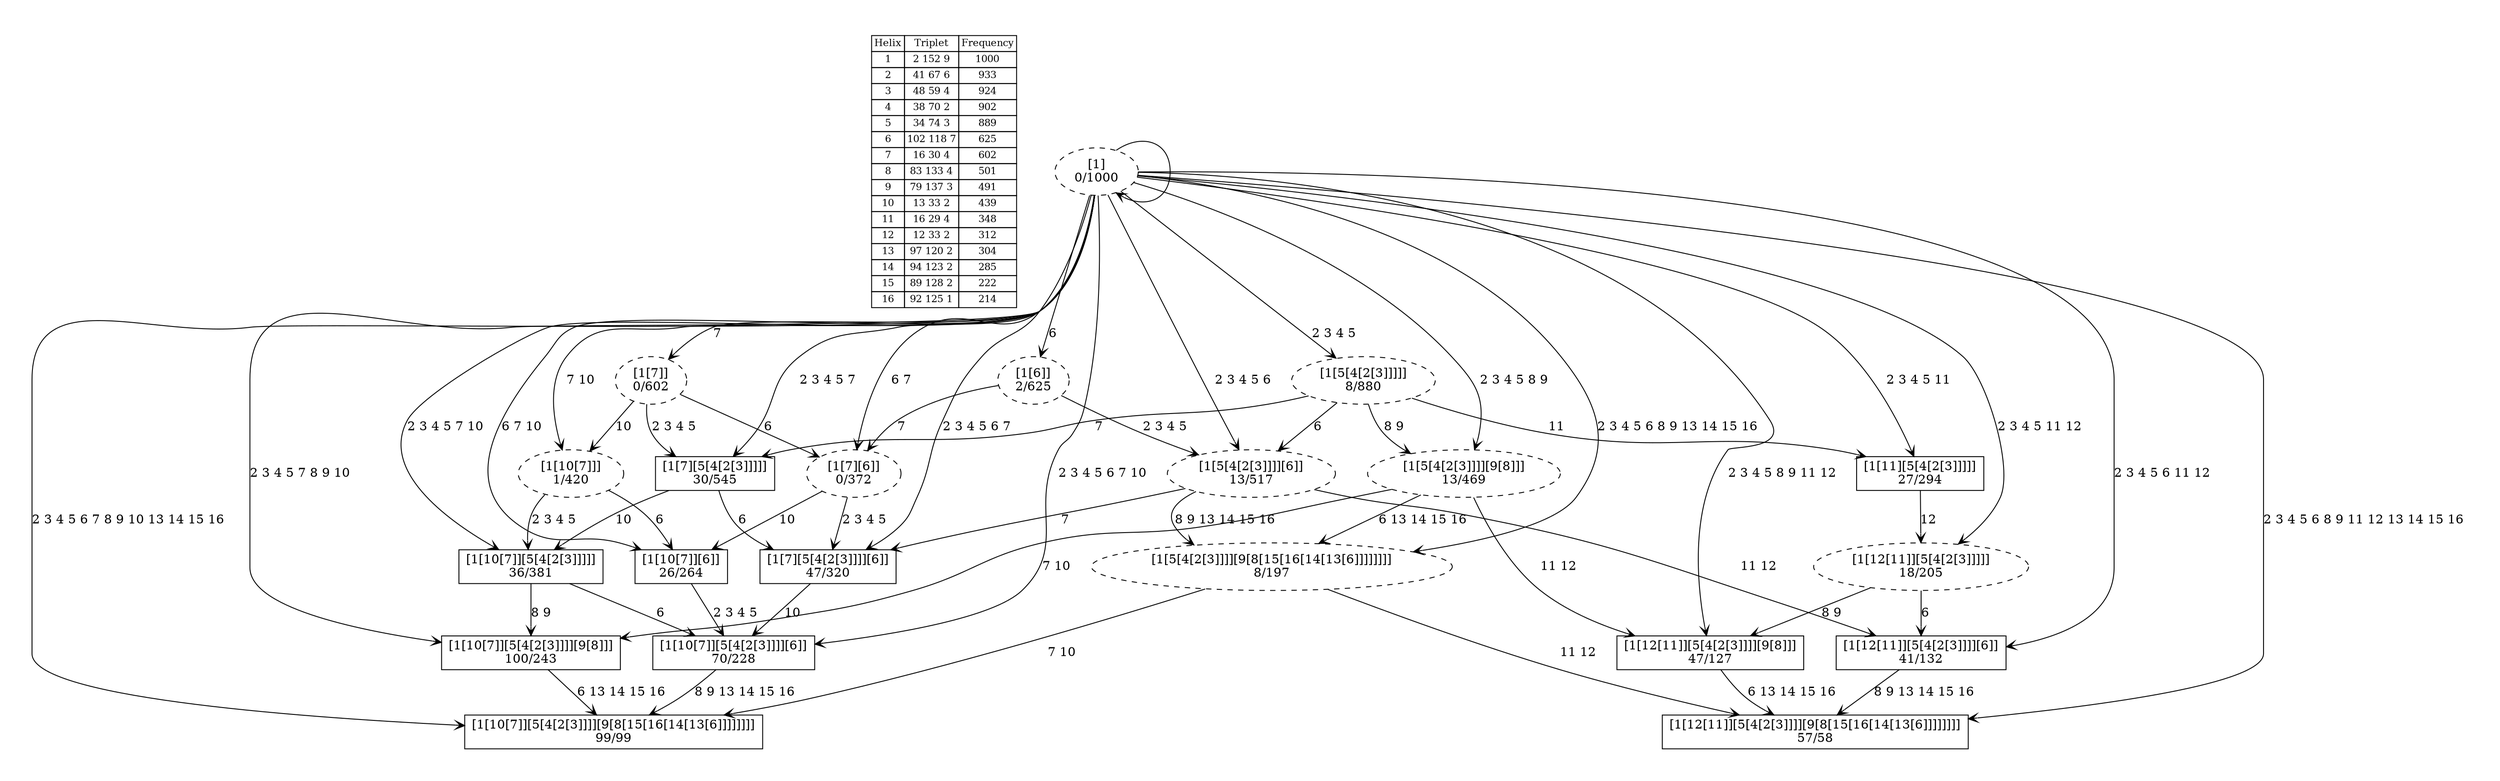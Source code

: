 digraph G {
	pad = 0.5;
	nodesep = 0.5;
"legend" [label = < <table border="0" cellborder="1" cellspacing="0"><tr><td>Helix</td><td>Triplet</td><td>Frequency</td></tr>
<tr><td>1</td><td>2 152 9</td><td>1000</td></tr>
<tr><td>2</td><td>41 67 6</td><td>933</td></tr>
<tr><td>3</td><td>48 59 4</td><td>924</td></tr>
<tr><td>4</td><td>38 70 2</td><td>902</td></tr>
<tr><td>5</td><td>34 74 3</td><td>889</td></tr>
<tr><td>6</td><td>102 118 7</td><td>625</td></tr>
<tr><td>7</td><td>16 30 4</td><td>602</td></tr>
<tr><td>8</td><td>83 133 4</td><td>501</td></tr>
<tr><td>9</td><td>79 137 3</td><td>491</td></tr>
<tr><td>10</td><td>13 33 2</td><td>439</td></tr>
<tr><td>11</td><td>16 29 4</td><td>348</td></tr>
<tr><td>12</td><td>12 33 2</td><td>312</td></tr>
<tr><td>13</td><td>97 120 2</td><td>304</td></tr>
<tr><td>14</td><td>94 123 2</td><td>285</td></tr>
<tr><td>15</td><td>89 128 2</td><td>222</td></tr>
<tr><td>16</td><td>92 125 1</td><td>214</td></tr>
</table>>, shape = plaintext, fontsize=11];
"1 2 3 4 5 7 8 9 10 " [shape = box];
"1 2 3 4 5 6 7 8 9 10 13 14 15 16 " [shape = box];
"1 2 3 4 5 6 7 10 " [shape = box];
"1 2 3 4 5 6 8 9 11 12 13 14 15 16 " [shape = box];
"1 2 3 4 5 8 9 11 12 " [shape = box];
"1 2 3 4 5 6 7 " [shape = box];
"1 2 3 4 5 6 11 12 " [shape = box];
"1 2 3 4 5 7 10 " [shape = box];
"1 2 3 4 5 7 " [shape = box];
"1 2 3 4 5 11 " [shape = box];
"1 6 7 10 " [shape = box];
"1 2 3 4 5 8 9 " [style = dashed];
"1 2 3 4 5 " [style = dashed];
"1 7 10 " [style = dashed];
"1 2 3 4 5 6 8 9 13 14 15 16 " [style = dashed];
"1 2 3 4 5 6 " [style = dashed];
"1 6 " [style = dashed];
"1 2 3 4 5 11 12 " [style = dashed];
"1 " [style = dashed];
"1 6 7 " [style = dashed];
"1 7 " [style = dashed];
"1 2 3 4 5 7 8 9 10 " [label = "[1[10[7]][5[4[2[3]]]][9[8]]]\n100/243"];
"1 2 3 4 5 6 7 8 9 10 13 14 15 16 " [label = "[1[10[7]][5[4[2[3]]]][9[8[15[16[14[13[6]]]]]]]]\n99/99"];
"1 2 3 4 5 6 7 10 " [label = "[1[10[7]][5[4[2[3]]]][6]]\n70/228"];
"1 2 3 4 5 6 8 9 11 12 13 14 15 16 " [label = "[1[12[11]][5[4[2[3]]]][9[8[15[16[14[13[6]]]]]]]]\n57/58"];
"1 2 3 4 5 8 9 11 12 " [label = "[1[12[11]][5[4[2[3]]]][9[8]]]\n47/127"];
"1 2 3 4 5 6 7 " [label = "[1[7][5[4[2[3]]]][6]]\n47/320"];
"1 2 3 4 5 6 11 12 " [label = "[1[12[11]][5[4[2[3]]]][6]]\n41/132"];
"1 2 3 4 5 7 10 " [label = "[1[10[7]][5[4[2[3]]]]]\n36/381"];
"1 2 3 4 5 7 " [label = "[1[7][5[4[2[3]]]]]\n30/545"];
"1 2 3 4 5 11 " [label = "[1[11][5[4[2[3]]]]]\n27/294"];
"1 6 7 10 " [label = "[1[10[7]][6]]\n26/264"];
"1 2 3 4 5 8 9 " [label = "[1[5[4[2[3]]]][9[8]]]\n13/469"];
"1 2 3 4 5 " [label = "[1[5[4[2[3]]]]]\n8/880"];
"1 7 10 " [label = "[1[10[7]]]\n1/420"];
"1 2 3 4 5 6 8 9 13 14 15 16 " [label = "[1[5[4[2[3]]]][9[8[15[16[14[13[6]]]]]]]]\n8/197"];
"1 2 3 4 5 6 " [label = "[1[5[4[2[3]]]][6]]\n13/517"];
"1 6 " [label = "[1[6]]\n2/625"];
"1 2 3 4 5 11 12 " [label = "[1[12[11]][5[4[2[3]]]]]\n18/205"];
"1 " [label = "[1]\n0/1000"];
"1 6 7 " [label = "[1[7][6]]\n0/372"];
"1 7 " [label = "[1[7]]\n0/602"];
"1 " [label = "[1]\n0/1000"];
"1 2 3 4 5 7 8 9 10 " -> "1 2 3 4 5 6 7 8 9 10 13 14 15 16 " [label = "6 13 14 15 16 ", arrowhead = vee];
"1 2 3 4 5 6 7 10 " -> "1 2 3 4 5 6 7 8 9 10 13 14 15 16 " [label = "8 9 13 14 15 16 ", arrowhead = vee];
"1 2 3 4 5 8 9 11 12 " -> "1 2 3 4 5 6 8 9 11 12 13 14 15 16 " [label = "6 13 14 15 16 ", arrowhead = vee];
"1 2 3 4 5 6 7 " -> "1 2 3 4 5 6 7 10 " [label = "10 ", arrowhead = vee];
"1 2 3 4 5 6 11 12 " -> "1 2 3 4 5 6 8 9 11 12 13 14 15 16 " [label = "8 9 13 14 15 16 ", arrowhead = vee];
"1 2 3 4 5 7 10 " -> "1 2 3 4 5 7 8 9 10 " [label = "8 9 ", arrowhead = vee];
"1 2 3 4 5 7 10 " -> "1 2 3 4 5 6 7 10 " [label = "6 ", arrowhead = vee];
"1 2 3 4 5 7 " -> "1 2 3 4 5 6 7 " [label = "6 ", arrowhead = vee];
"1 2 3 4 5 7 " -> "1 2 3 4 5 7 10 " [label = "10 ", arrowhead = vee];
"1 2 3 4 5 11 " -> "1 2 3 4 5 11 12 " [label = "12 ", arrowhead = vee];
"1 6 7 10 " -> "1 2 3 4 5 6 7 10 " [label = "2 3 4 5 ", arrowhead = vee];
"1 2 3 4 5 8 9 " -> "1 2 3 4 5 7 8 9 10 " [label = "7 10 ", arrowhead = vee];
"1 2 3 4 5 8 9 " -> "1 2 3 4 5 6 8 9 13 14 15 16 " [label = "6 13 14 15 16 ", arrowhead = vee];
"1 2 3 4 5 8 9 " -> "1 2 3 4 5 8 9 11 12 " [label = "11 12 ", arrowhead = vee];
"1 2 3 4 5 " -> "1 2 3 4 5 8 9 " [label = "8 9 ", arrowhead = vee];
"1 2 3 4 5 " -> "1 2 3 4 5 6 " [label = "6 ", arrowhead = vee];
"1 2 3 4 5 " -> "1 2 3 4 5 7 " [label = "7 ", arrowhead = vee];
"1 2 3 4 5 " -> "1 2 3 4 5 11 " [label = "11 ", arrowhead = vee];
"1 7 10 " -> "1 6 7 10 " [label = "6 ", arrowhead = vee];
"1 7 10 " -> "1 2 3 4 5 7 10 " [label = "2 3 4 5 ", arrowhead = vee];
"1 2 3 4 5 6 8 9 13 14 15 16 " -> "1 2 3 4 5 6 7 8 9 10 13 14 15 16 " [label = "7 10 ", arrowhead = vee];
"1 2 3 4 5 6 8 9 13 14 15 16 " -> "1 2 3 4 5 6 8 9 11 12 13 14 15 16 " [label = "11 12 ", arrowhead = vee];
"1 2 3 4 5 6 " -> "1 2 3 4 5 6 11 12 " [label = "11 12 ", arrowhead = vee];
"1 2 3 4 5 6 " -> "1 2 3 4 5 6 8 9 13 14 15 16 " [label = "8 9 13 14 15 16 ", arrowhead = vee];
"1 2 3 4 5 6 " -> "1 2 3 4 5 6 7 " [label = "7 ", arrowhead = vee];
"1 6 " -> "1 2 3 4 5 6 " [label = "2 3 4 5 ", arrowhead = vee];
"1 6 " -> "1 6 7 " [label = "7 ", arrowhead = vee];
"1 2 3 4 5 11 12 " -> "1 2 3 4 5 8 9 11 12 " [label = "8 9 ", arrowhead = vee];
"1 2 3 4 5 11 12 " -> "1 2 3 4 5 6 11 12 " [label = "6 ", arrowhead = vee];
"1 6 7 " -> "1 2 3 4 5 6 7 " [label = "2 3 4 5 ", arrowhead = vee];
"1 6 7 " -> "1 6 7 10 " [label = "10 ", arrowhead = vee];
"1 7 " -> "1 2 3 4 5 7 " [label = "2 3 4 5 ", arrowhead = vee];
"1 7 " -> "1 7 10 " [label = "10 ", arrowhead = vee];
"1 7 " -> "1 6 7 " [label = "6 ", arrowhead = vee];
"1 " -> "1 2 3 4 5 7 8 9 10 " [label = "2 3 4 5 7 8 9 10 ", arrowhead = vee];
"1 " -> "1 2 3 4 5 6 7 8 9 10 13 14 15 16 " [label = "2 3 4 5 6 7 8 9 10 13 14 15 16 ", arrowhead = vee];
"1 " -> "1 2 3 4 5 6 7 10 " [label = "2 3 4 5 6 7 10 ", arrowhead = vee];
"1 " -> "1 2 3 4 5 6 8 9 11 12 13 14 15 16 " [label = "2 3 4 5 6 8 9 11 12 13 14 15 16 ", arrowhead = vee];
"1 " -> "1 2 3 4 5 8 9 11 12 " [label = "2 3 4 5 8 9 11 12 ", arrowhead = vee];
"1 " -> "1 2 3 4 5 6 7 " [label = "2 3 4 5 6 7 ", arrowhead = vee];
"1 " -> "1 2 3 4 5 6 11 12 " [label = "2 3 4 5 6 11 12 ", arrowhead = vee];
"1 " -> "1 2 3 4 5 7 10 " [label = "2 3 4 5 7 10 ", arrowhead = vee];
"1 " -> "1 2 3 4 5 7 " [label = "2 3 4 5 7 ", arrowhead = vee];
"1 " -> "1 2 3 4 5 11 " [label = "2 3 4 5 11 ", arrowhead = vee];
"1 " -> "1 6 7 10 " [label = "6 7 10 ", arrowhead = vee];
"1 " -> "1 2 3 4 5 8 9 " [label = "2 3 4 5 8 9 ", arrowhead = vee];
"1 " -> "1 2 3 4 5 " [label = "2 3 4 5 ", arrowhead = vee];
"1 " -> "1 7 10 " [label = "7 10 ", arrowhead = vee];
"1 " -> "1 2 3 4 5 6 8 9 13 14 15 16 " [label = "2 3 4 5 6 8 9 13 14 15 16 ", arrowhead = vee];
"1 " -> "1 2 3 4 5 6 " [label = "2 3 4 5 6 ", arrowhead = vee];
"1 " -> "1 6 " [label = "6 ", arrowhead = vee];
"1 " -> "1 2 3 4 5 11 12 " [label = "2 3 4 5 11 12 ", arrowhead = vee];
"1 " -> "1 " [label = "", arrowhead = vee];
"1 " -> "1 6 7 " [label = "6 7 ", arrowhead = vee];
"1 " -> "1 7 " [label = "7 ", arrowhead = vee];
}